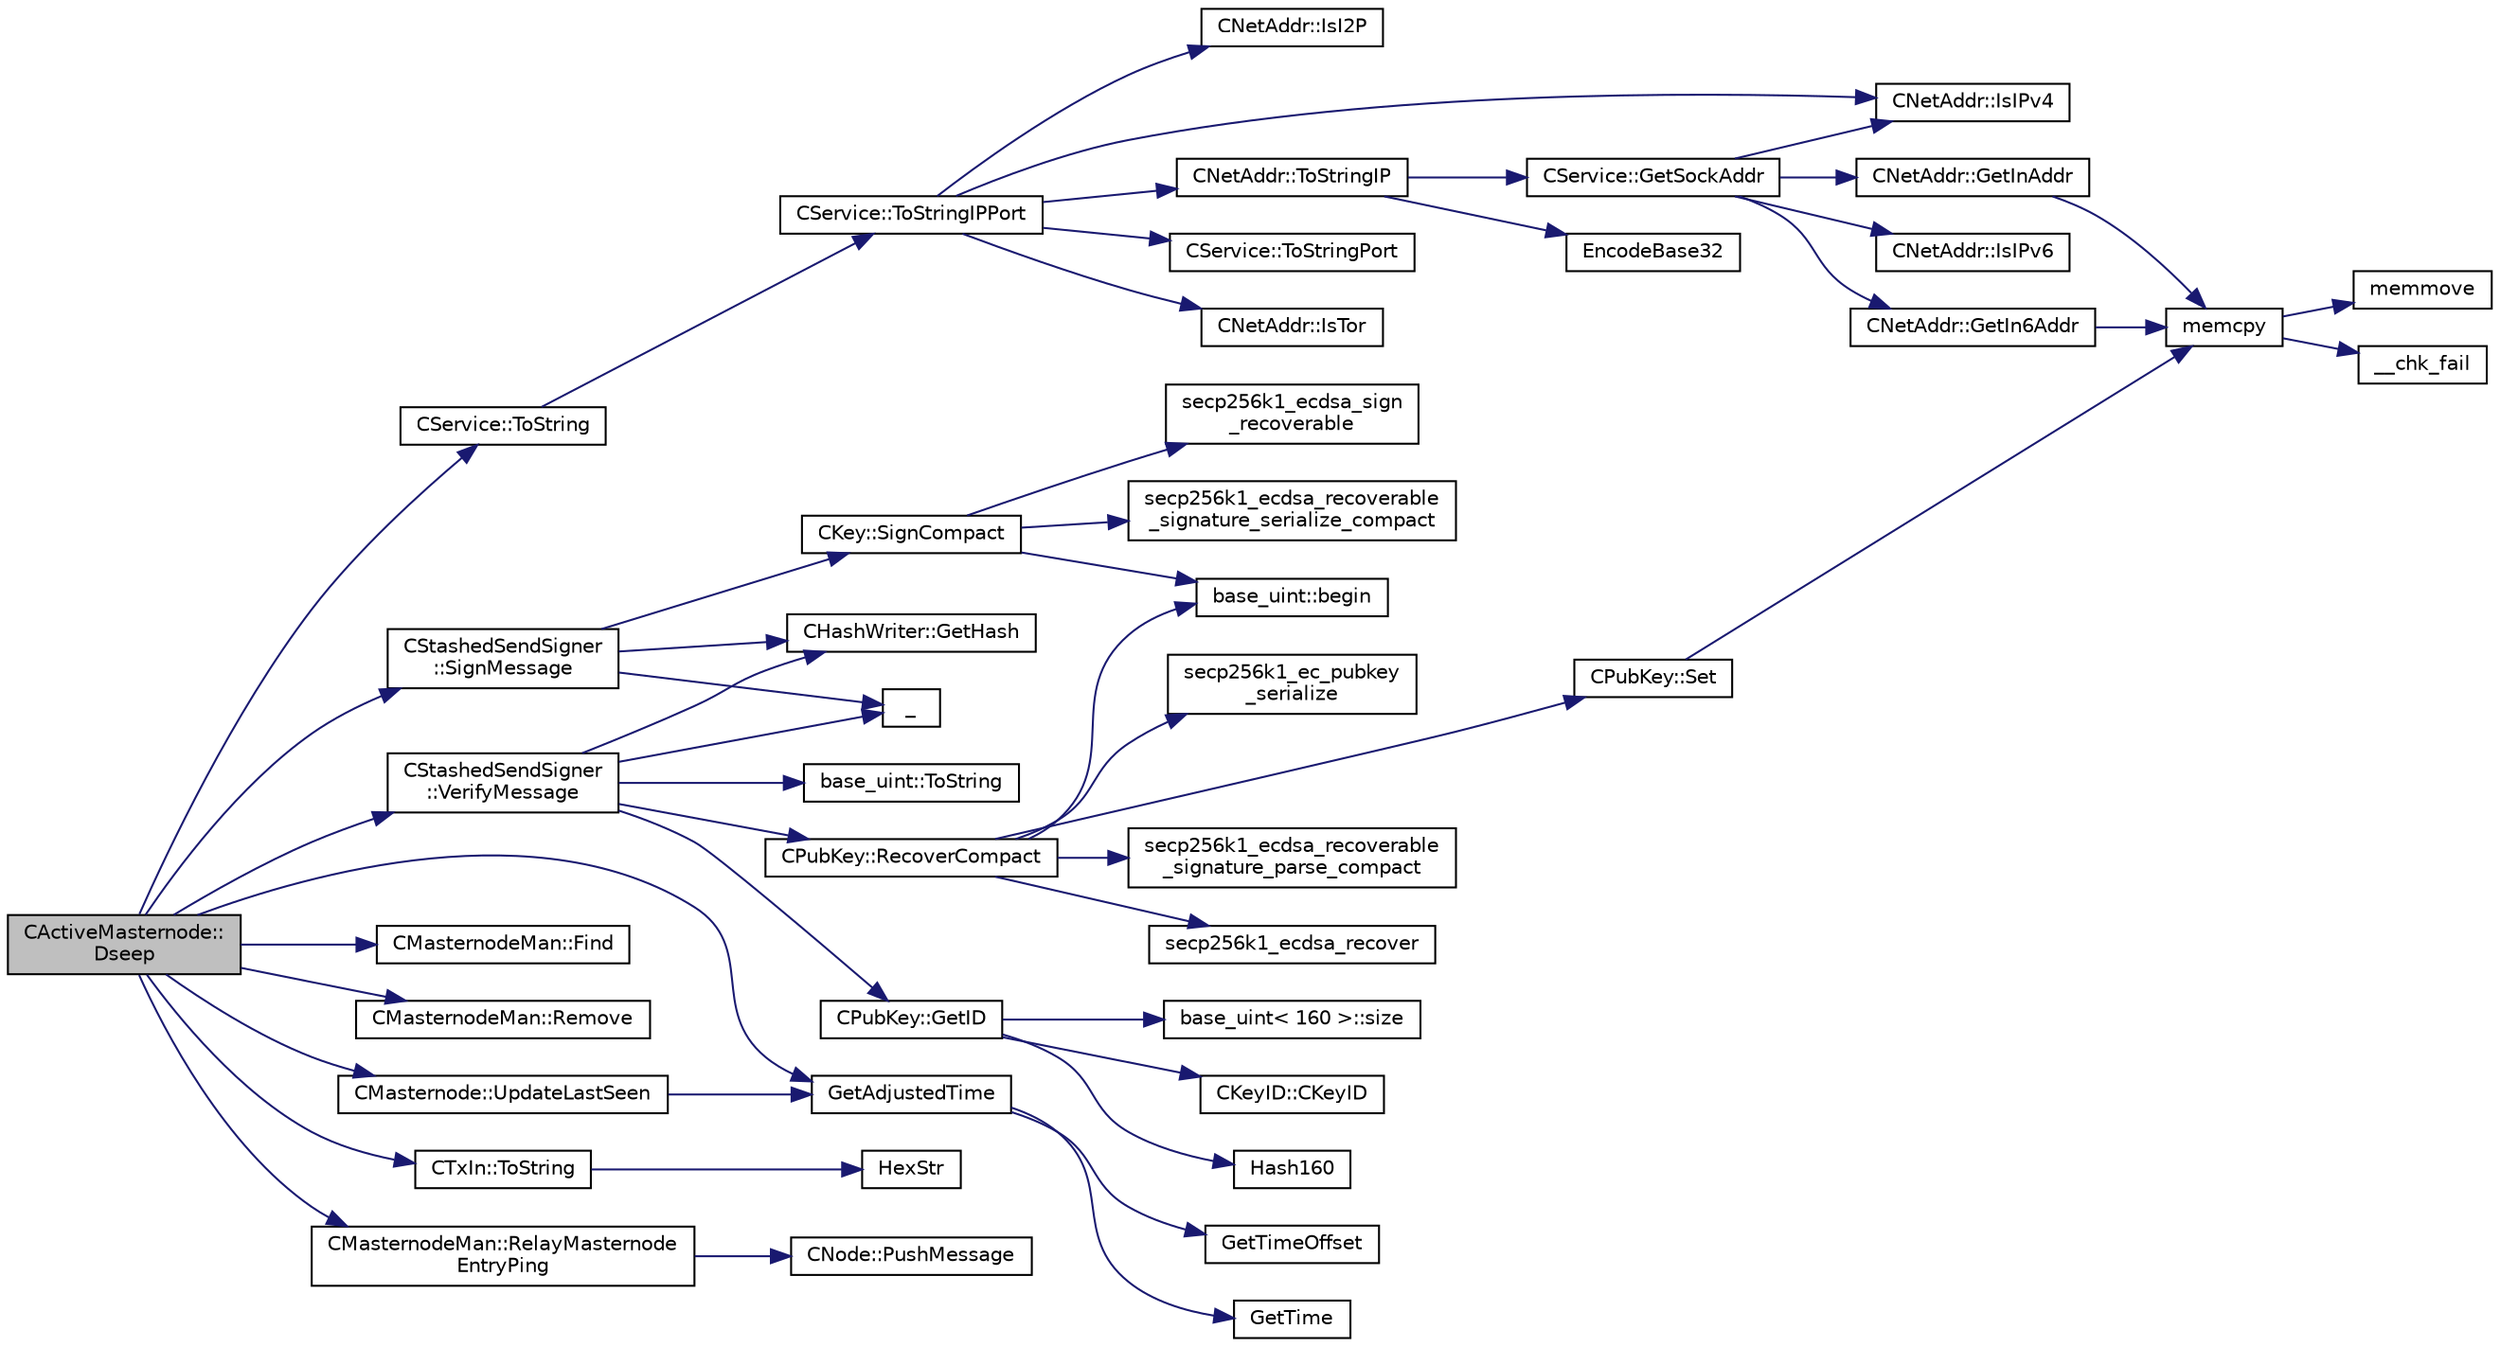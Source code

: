 digraph "CActiveMasternode::Dseep"
{
  edge [fontname="Helvetica",fontsize="10",labelfontname="Helvetica",labelfontsize="10"];
  node [fontname="Helvetica",fontsize="10",shape=record];
  rankdir="LR";
  Node141 [label="CActiveMasternode::\lDseep",height=0.2,width=0.4,color="black", fillcolor="grey75", style="filled", fontcolor="black"];
  Node141 -> Node142 [color="midnightblue",fontsize="10",style="solid",fontname="Helvetica"];
  Node142 [label="GetAdjustedTime",height=0.2,width=0.4,color="black", fillcolor="white", style="filled",URL="$df/d2d/util_8cpp.html#a09f81b9c7650f898cf3cf305b87547e6"];
  Node142 -> Node143 [color="midnightblue",fontsize="10",style="solid",fontname="Helvetica"];
  Node143 [label="GetTime",height=0.2,width=0.4,color="black", fillcolor="white", style="filled",URL="$df/d2d/util_8cpp.html#a46fac5fba8ba905b5f9acb364f5d8c6f"];
  Node142 -> Node144 [color="midnightblue",fontsize="10",style="solid",fontname="Helvetica"];
  Node144 [label="GetTimeOffset",height=0.2,width=0.4,color="black", fillcolor="white", style="filled",URL="$df/d2d/util_8cpp.html#a50ca5344c75631267633f15cfe5e983e"];
  Node141 -> Node145 [color="midnightblue",fontsize="10",style="solid",fontname="Helvetica"];
  Node145 [label="CService::ToString",height=0.2,width=0.4,color="black", fillcolor="white", style="filled",URL="$d3/dcc/class_c_service.html#a225473158bc07c87a6a862160d73cfea"];
  Node145 -> Node146 [color="midnightblue",fontsize="10",style="solid",fontname="Helvetica"];
  Node146 [label="CService::ToStringIPPort",height=0.2,width=0.4,color="black", fillcolor="white", style="filled",URL="$d3/dcc/class_c_service.html#a224204c838b12eeb49ca7eabe6f75004"];
  Node146 -> Node147 [color="midnightblue",fontsize="10",style="solid",fontname="Helvetica"];
  Node147 [label="CNetAddr::IsIPv4",height=0.2,width=0.4,color="black", fillcolor="white", style="filled",URL="$d3/dc3/class_c_net_addr.html#a7021b79e9a33c342b68db09dbb6c2293"];
  Node146 -> Node148 [color="midnightblue",fontsize="10",style="solid",fontname="Helvetica"];
  Node148 [label="CNetAddr::IsTor",height=0.2,width=0.4,color="black", fillcolor="white", style="filled",URL="$d3/dc3/class_c_net_addr.html#a4db37b4997ff3b8c57959f2aa915a9a3"];
  Node146 -> Node149 [color="midnightblue",fontsize="10",style="solid",fontname="Helvetica"];
  Node149 [label="CNetAddr::IsI2P",height=0.2,width=0.4,color="black", fillcolor="white", style="filled",URL="$d3/dc3/class_c_net_addr.html#afc07b09ccfd8406c5aa30ce009727eab"];
  Node146 -> Node150 [color="midnightblue",fontsize="10",style="solid",fontname="Helvetica"];
  Node150 [label="CNetAddr::ToStringIP",height=0.2,width=0.4,color="black", fillcolor="white", style="filled",URL="$d3/dc3/class_c_net_addr.html#a0c8d9b5ed3824546ff4dccca3b28b073"];
  Node150 -> Node151 [color="midnightblue",fontsize="10",style="solid",fontname="Helvetica"];
  Node151 [label="EncodeBase32",height=0.2,width=0.4,color="black", fillcolor="white", style="filled",URL="$df/d2d/util_8cpp.html#a71aa75e646de8a10971f887bc71d9a75"];
  Node150 -> Node152 [color="midnightblue",fontsize="10",style="solid",fontname="Helvetica"];
  Node152 [label="CService::GetSockAddr",height=0.2,width=0.4,color="black", fillcolor="white", style="filled",URL="$d3/dcc/class_c_service.html#ac4c6d655fab3af40937f0b0c65581745"];
  Node152 -> Node147 [color="midnightblue",fontsize="10",style="solid",fontname="Helvetica"];
  Node152 -> Node153 [color="midnightblue",fontsize="10",style="solid",fontname="Helvetica"];
  Node153 [label="CNetAddr::GetInAddr",height=0.2,width=0.4,color="black", fillcolor="white", style="filled",URL="$d3/dc3/class_c_net_addr.html#a4f73432c55d4acb6b9e4c54833eefea6"];
  Node153 -> Node154 [color="midnightblue",fontsize="10",style="solid",fontname="Helvetica"];
  Node154 [label="memcpy",height=0.2,width=0.4,color="black", fillcolor="white", style="filled",URL="$d5/d9f/glibc__compat_8cpp.html#a0f46826ab0466591e136db24394923cf"];
  Node154 -> Node155 [color="midnightblue",fontsize="10",style="solid",fontname="Helvetica"];
  Node155 [label="memmove",height=0.2,width=0.4,color="black", fillcolor="white", style="filled",URL="$d5/d9f/glibc__compat_8cpp.html#a9778d49e9029dd75bc53ecbbf9f5e9a1"];
  Node154 -> Node156 [color="midnightblue",fontsize="10",style="solid",fontname="Helvetica"];
  Node156 [label="__chk_fail",height=0.2,width=0.4,color="black", fillcolor="white", style="filled",URL="$d5/d9f/glibc__compat_8cpp.html#a424ac71631da5ada2976630ff67051d1"];
  Node152 -> Node157 [color="midnightblue",fontsize="10",style="solid",fontname="Helvetica"];
  Node157 [label="CNetAddr::IsIPv6",height=0.2,width=0.4,color="black", fillcolor="white", style="filled",URL="$d3/dc3/class_c_net_addr.html#aad5f7a372c56ccf4d773f728b6b46e18"];
  Node152 -> Node158 [color="midnightblue",fontsize="10",style="solid",fontname="Helvetica"];
  Node158 [label="CNetAddr::GetIn6Addr",height=0.2,width=0.4,color="black", fillcolor="white", style="filled",URL="$d3/dc3/class_c_net_addr.html#a3616012f94b27148e5b8e27d943d4884"];
  Node158 -> Node154 [color="midnightblue",fontsize="10",style="solid",fontname="Helvetica"];
  Node146 -> Node159 [color="midnightblue",fontsize="10",style="solid",fontname="Helvetica"];
  Node159 [label="CService::ToStringPort",height=0.2,width=0.4,color="black", fillcolor="white", style="filled",URL="$d3/dcc/class_c_service.html#a95d6f24b6a613fca24734ba4e38ef3dc"];
  Node141 -> Node160 [color="midnightblue",fontsize="10",style="solid",fontname="Helvetica"];
  Node160 [label="CStashedSendSigner\l::SignMessage",height=0.2,width=0.4,color="black", fillcolor="white", style="filled",URL="$da/d0a/class_c_stashed_send_signer.html#a3a9275044c94eabef7ed9c2fdf35d2f6",tooltip="Sign the message, returns true if successful. "];
  Node160 -> Node161 [color="midnightblue",fontsize="10",style="solid",fontname="Helvetica"];
  Node161 [label="CKey::SignCompact",height=0.2,width=0.4,color="black", fillcolor="white", style="filled",URL="$d2/d63/class_c_key.html#afe77d80889aa68e92e6882e75424cfb8"];
  Node161 -> Node162 [color="midnightblue",fontsize="10",style="solid",fontname="Helvetica"];
  Node162 [label="secp256k1_ecdsa_sign\l_recoverable",height=0.2,width=0.4,color="black", fillcolor="white", style="filled",URL="$d9/d84/secp256k1__recovery_8h.html#a1b1f4423a232f681e90e5f9d28f3d148",tooltip="Create a recoverable ECDSA signature. "];
  Node161 -> Node163 [color="midnightblue",fontsize="10",style="solid",fontname="Helvetica"];
  Node163 [label="base_uint::begin",height=0.2,width=0.4,color="black", fillcolor="white", style="filled",URL="$da/df7/classbase__uint.html#aaa32054bf4e8fbb31d54a75f6065174d"];
  Node161 -> Node164 [color="midnightblue",fontsize="10",style="solid",fontname="Helvetica"];
  Node164 [label="secp256k1_ecdsa_recoverable\l_signature_serialize_compact",height=0.2,width=0.4,color="black", fillcolor="white", style="filled",URL="$d9/d84/secp256k1__recovery_8h.html#a12f08c89ceb61949c6a4ec6eb2511185",tooltip="Serialize an ECDSA signature in compact format (64 bytes + recovery id). "];
  Node160 -> Node165 [color="midnightblue",fontsize="10",style="solid",fontname="Helvetica"];
  Node165 [label="CHashWriter::GetHash",height=0.2,width=0.4,color="black", fillcolor="white", style="filled",URL="$d2/def/class_c_hash_writer.html#ae94a937211502eabf19477630090093a"];
  Node160 -> Node166 [color="midnightblue",fontsize="10",style="solid",fontname="Helvetica"];
  Node166 [label="_",height=0.2,width=0.4,color="black", fillcolor="white", style="filled",URL="$d9/d6d/ui__interface_8h.html#aad133bb6103b53cebf03fd01e2f11ba1",tooltip="Translation function: Call Translate signal on UI interface, which returns a boost::optional result..."];
  Node141 -> Node167 [color="midnightblue",fontsize="10",style="solid",fontname="Helvetica"];
  Node167 [label="CStashedSendSigner\l::VerifyMessage",height=0.2,width=0.4,color="black", fillcolor="white", style="filled",URL="$da/d0a/class_c_stashed_send_signer.html#a917e4eb567f2005a73ef59bafcf46bd4",tooltip="Verify the message, returns true if succcessful. "];
  Node167 -> Node168 [color="midnightblue",fontsize="10",style="solid",fontname="Helvetica"];
  Node168 [label="CPubKey::RecoverCompact",height=0.2,width=0.4,color="black", fillcolor="white", style="filled",URL="$da/d4e/class_c_pub_key.html#a169505e735a02db385486b0affeb565c"];
  Node168 -> Node169 [color="midnightblue",fontsize="10",style="solid",fontname="Helvetica"];
  Node169 [label="secp256k1_ecdsa_recoverable\l_signature_parse_compact",height=0.2,width=0.4,color="black", fillcolor="white", style="filled",URL="$d9/d84/secp256k1__recovery_8h.html#a6699b45dc75be70f028ac7d8ffaba46e",tooltip="Parse a compact ECDSA signature (64 bytes + recovery id). "];
  Node168 -> Node170 [color="midnightblue",fontsize="10",style="solid",fontname="Helvetica"];
  Node170 [label="secp256k1_ecdsa_recover",height=0.2,width=0.4,color="black", fillcolor="white", style="filled",URL="$d9/d84/secp256k1__recovery_8h.html#a7e156c6f4be24b07f4a563210dcb1a2e",tooltip="Recover an ECDSA public key from a signature. "];
  Node168 -> Node163 [color="midnightblue",fontsize="10",style="solid",fontname="Helvetica"];
  Node168 -> Node171 [color="midnightblue",fontsize="10",style="solid",fontname="Helvetica"];
  Node171 [label="secp256k1_ec_pubkey\l_serialize",height=0.2,width=0.4,color="black", fillcolor="white", style="filled",URL="$d7/dd3/secp256k1_8h.html#a34977bf00322e510e881160c421836d7",tooltip="Serialize a pubkey object into a serialized byte sequence. "];
  Node168 -> Node172 [color="midnightblue",fontsize="10",style="solid",fontname="Helvetica"];
  Node172 [label="CPubKey::Set",height=0.2,width=0.4,color="black", fillcolor="white", style="filled",URL="$da/d4e/class_c_pub_key.html#af59bc1d3be119c1f8b49d3c1e2c0797b"];
  Node172 -> Node154 [color="midnightblue",fontsize="10",style="solid",fontname="Helvetica"];
  Node167 -> Node165 [color="midnightblue",fontsize="10",style="solid",fontname="Helvetica"];
  Node167 -> Node166 [color="midnightblue",fontsize="10",style="solid",fontname="Helvetica"];
  Node167 -> Node173 [color="midnightblue",fontsize="10",style="solid",fontname="Helvetica"];
  Node173 [label="CPubKey::GetID",height=0.2,width=0.4,color="black", fillcolor="white", style="filled",URL="$da/d4e/class_c_pub_key.html#a2675f7e6f72eff68e7a5227289feb021"];
  Node173 -> Node174 [color="midnightblue",fontsize="10",style="solid",fontname="Helvetica"];
  Node174 [label="CKeyID::CKeyID",height=0.2,width=0.4,color="black", fillcolor="white", style="filled",URL="$dd/d88/class_c_key_i_d.html#a01dbd3c37820a2ffe89d106c6a7cf53d"];
  Node173 -> Node175 [color="midnightblue",fontsize="10",style="solid",fontname="Helvetica"];
  Node175 [label="Hash160",height=0.2,width=0.4,color="black", fillcolor="white", style="filled",URL="$db/dfb/hash_8h.html#a4490f70ddae16e9e48460a0416a48a6b"];
  Node173 -> Node176 [color="midnightblue",fontsize="10",style="solid",fontname="Helvetica"];
  Node176 [label="base_uint\< 160 \>::size",height=0.2,width=0.4,color="black", fillcolor="white", style="filled",URL="$da/df7/classbase__uint.html#a1f49b034e686269601ea89b0319b8004"];
  Node167 -> Node177 [color="midnightblue",fontsize="10",style="solid",fontname="Helvetica"];
  Node177 [label="base_uint::ToString",height=0.2,width=0.4,color="black", fillcolor="white", style="filled",URL="$da/df7/classbase__uint.html#acccba4d9d51a0c36261718ca0cbb293b"];
  Node141 -> Node178 [color="midnightblue",fontsize="10",style="solid",fontname="Helvetica"];
  Node178 [label="CMasternodeMan::Find",height=0.2,width=0.4,color="black", fillcolor="white", style="filled",URL="$dc/d6b/class_c_masternode_man.html#aade63e2fbea916e7051819015ef31dc5"];
  Node141 -> Node179 [color="midnightblue",fontsize="10",style="solid",fontname="Helvetica"];
  Node179 [label="CMasternodeMan::Remove",height=0.2,width=0.4,color="black", fillcolor="white", style="filled",URL="$dc/d6b/class_c_masternode_man.html#aa36d42c46e914925b9cf0fa34fc712f1"];
  Node141 -> Node180 [color="midnightblue",fontsize="10",style="solid",fontname="Helvetica"];
  Node180 [label="CMasternode::UpdateLastSeen",height=0.2,width=0.4,color="black", fillcolor="white", style="filled",URL="$d6/dac/class_c_masternode.html#a4df24cd487ed7080727d3f93b87e31ff"];
  Node180 -> Node142 [color="midnightblue",fontsize="10",style="solid",fontname="Helvetica"];
  Node141 -> Node181 [color="midnightblue",fontsize="10",style="solid",fontname="Helvetica"];
  Node181 [label="CTxIn::ToString",height=0.2,width=0.4,color="black", fillcolor="white", style="filled",URL="$de/da8/class_c_tx_in.html#a9f3dcba8a979ca7007448f8ad1d3c4c1"];
  Node181 -> Node182 [color="midnightblue",fontsize="10",style="solid",fontname="Helvetica"];
  Node182 [label="HexStr",height=0.2,width=0.4,color="black", fillcolor="white", style="filled",URL="$d8/d3c/util_8h.html#ace13a819ca4e98c22847d26b3b357e75"];
  Node141 -> Node183 [color="midnightblue",fontsize="10",style="solid",fontname="Helvetica"];
  Node183 [label="CMasternodeMan::RelayMasternode\lEntryPing",height=0.2,width=0.4,color="black", fillcolor="white", style="filled",URL="$dc/d6b/class_c_masternode_man.html#a9286585fc75e63f34bb372c194ace81a"];
  Node183 -> Node184 [color="midnightblue",fontsize="10",style="solid",fontname="Helvetica"];
  Node184 [label="CNode::PushMessage",height=0.2,width=0.4,color="black", fillcolor="white", style="filled",URL="$d1/d64/class_c_node.html#a204fda3d33404cb37698c085b1583ab2"];
}
